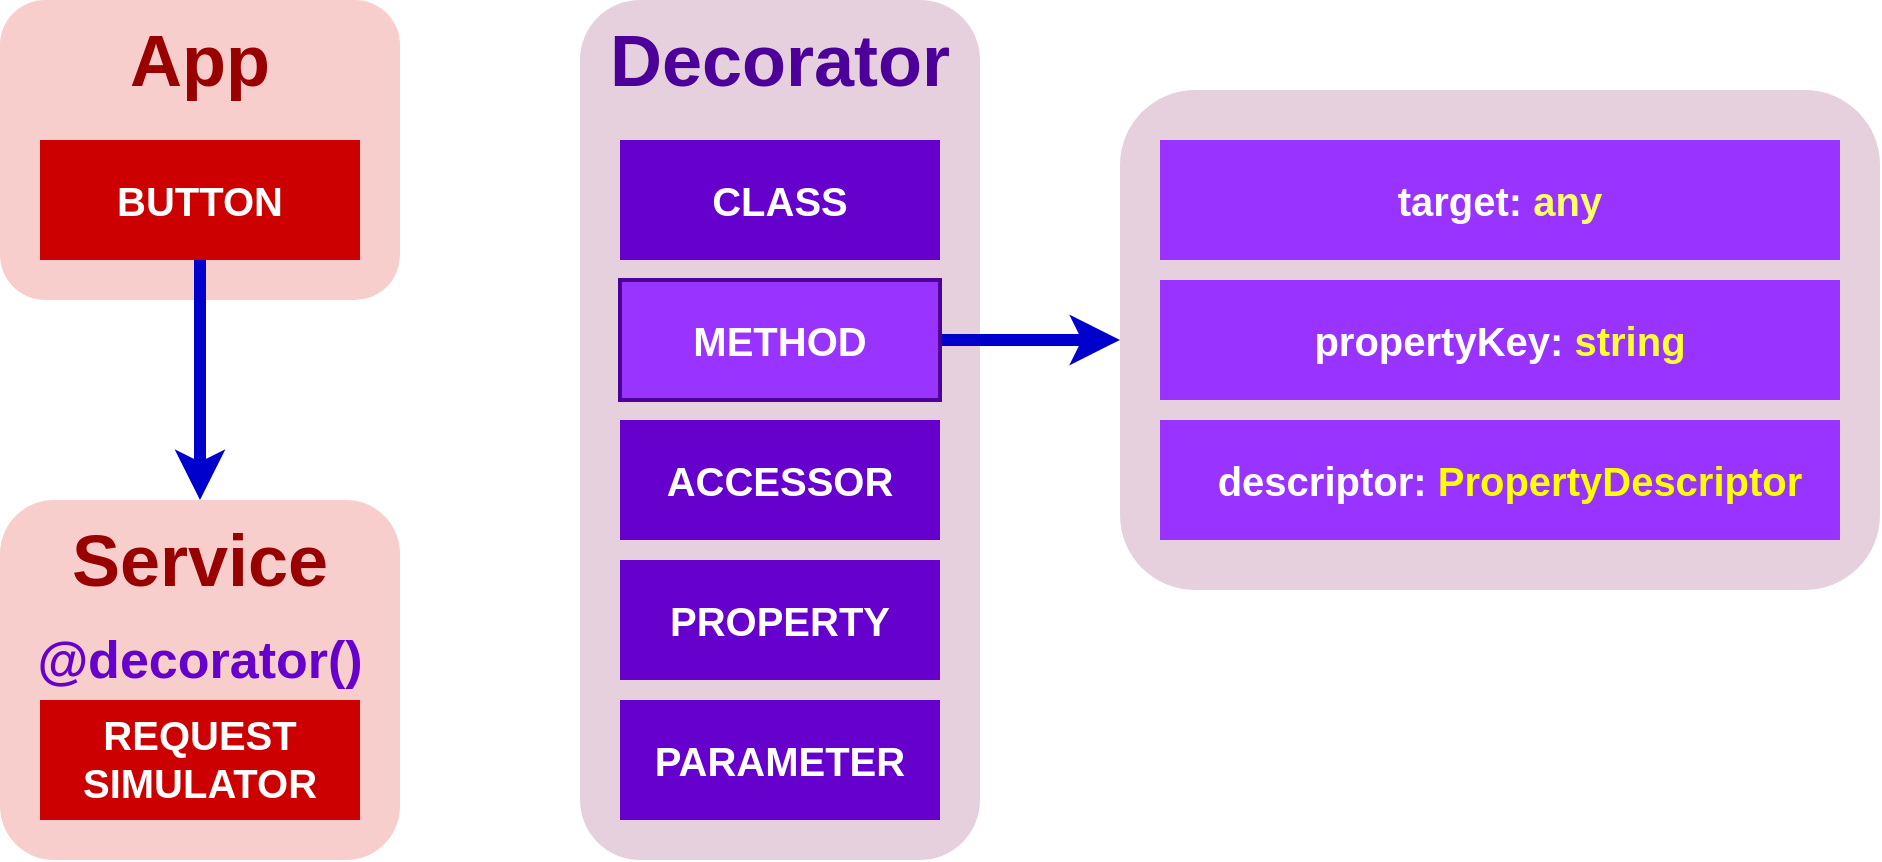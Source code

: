 <mxfile version="12.6.1" type="github"><diagram id="sO36raq91bjy5h9P1xpZ" name="Page-1"><mxGraphModel dx="2031" dy="1064" grid="1" gridSize="10" guides="1" tooltips="1" connect="1" arrows="1" fold="1" page="1" pageScale="1" pageWidth="200" pageHeight="480" math="0" shadow="0"><root><mxCell id="0"/><mxCell id="1" parent="0"/><mxCell id="BauCMiFZdPWKUFdua5FQ-1" value="" style="rounded=1;whiteSpace=wrap;html=1;fillColor=#f8cecc;strokeColor=none;" vertex="1" parent="1"><mxGeometry x="20" y="20" width="200" height="150" as="geometry"/></mxCell><mxCell id="BauCMiFZdPWKUFdua5FQ-2" value="&lt;b&gt;&lt;font style=&quot;font-size: 36px&quot; color=&quot;#990000&quot;&gt;App&lt;/font&gt;&lt;/b&gt;" style="text;html=1;strokeColor=none;fillColor=none;align=center;verticalAlign=middle;whiteSpace=wrap;rounded=0;" vertex="1" parent="1"><mxGeometry x="100" y="40" width="40" height="20" as="geometry"/></mxCell><mxCell id="BauCMiFZdPWKUFdua5FQ-13" style="edgeStyle=orthogonalEdgeStyle;rounded=0;orthogonalLoop=1;jettySize=auto;html=1;exitX=0.5;exitY=1;exitDx=0;exitDy=0;entryX=0.5;entryY=0;entryDx=0;entryDy=0;strokeWidth=6;strokeColor=#0000CC;" edge="1" parent="1" source="BauCMiFZdPWKUFdua5FQ-6" target="BauCMiFZdPWKUFdua5FQ-9"><mxGeometry relative="1" as="geometry"/></mxCell><mxCell id="BauCMiFZdPWKUFdua5FQ-6" value="" style="rounded=0;whiteSpace=wrap;html=1;fillColor=#CC0000;strokeColor=none;" vertex="1" parent="1"><mxGeometry x="40" y="90" width="160" height="60" as="geometry"/></mxCell><mxCell id="BauCMiFZdPWKUFdua5FQ-8" value="&lt;font style=&quot;font-size: 20px&quot; color=&quot;#ffffff&quot;&gt;&lt;b&gt;BUTTON&lt;/b&gt;&lt;/font&gt;" style="text;html=1;strokeColor=none;fillColor=none;align=center;verticalAlign=middle;whiteSpace=wrap;rounded=0;" vertex="1" parent="1"><mxGeometry x="60" y="110" width="120" height="20" as="geometry"/></mxCell><mxCell id="BauCMiFZdPWKUFdua5FQ-9" value="" style="rounded=1;whiteSpace=wrap;html=1;fillColor=#f8cecc;strokeColor=none;" vertex="1" parent="1"><mxGeometry x="20" y="270" width="200" height="180" as="geometry"/></mxCell><mxCell id="BauCMiFZdPWKUFdua5FQ-10" value="&lt;b&gt;&lt;font style=&quot;font-size: 36px&quot; color=&quot;#990000&quot;&gt;Service&lt;/font&gt;&lt;/b&gt;" style="text;html=1;strokeColor=none;fillColor=none;align=center;verticalAlign=middle;whiteSpace=wrap;rounded=0;" vertex="1" parent="1"><mxGeometry x="100" y="290" width="40" height="20" as="geometry"/></mxCell><mxCell id="BauCMiFZdPWKUFdua5FQ-11" value="" style="rounded=0;whiteSpace=wrap;html=1;fillColor=#CC0000;strokeColor=none;" vertex="1" parent="1"><mxGeometry x="40" y="370" width="160" height="60" as="geometry"/></mxCell><mxCell id="BauCMiFZdPWKUFdua5FQ-12" value="&lt;font style=&quot;font-size: 20px&quot; color=&quot;#ffffff&quot;&gt;&lt;b&gt;REQUEST SIMULATOR&lt;/b&gt;&lt;/font&gt;" style="text;html=1;strokeColor=none;fillColor=none;align=center;verticalAlign=middle;whiteSpace=wrap;rounded=0;" vertex="1" parent="1"><mxGeometry x="60" y="389" width="120" height="20" as="geometry"/></mxCell><mxCell id="BauCMiFZdPWKUFdua5FQ-16" value="&lt;b&gt;&lt;font color=&quot;#6600cc&quot; style=&quot;line-height: 90% ; font-size: 26px&quot;&gt;@decorator()&lt;/font&gt;&lt;/b&gt;" style="text;html=1;strokeColor=none;fillColor=none;align=center;verticalAlign=middle;whiteSpace=wrap;rounded=0;" vertex="1" parent="1"><mxGeometry x="100" y="340" width="40" height="20" as="geometry"/></mxCell><mxCell id="BauCMiFZdPWKUFdua5FQ-19" value="" style="rounded=1;whiteSpace=wrap;html=1;fillColor=#E6D0DE;strokeColor=none;" vertex="1" parent="1"><mxGeometry x="310" y="20" width="200" height="430" as="geometry"/></mxCell><mxCell id="BauCMiFZdPWKUFdua5FQ-20" value="&lt;b&gt;&lt;font style=&quot;font-size: 36px&quot; color=&quot;#4c0099&quot;&gt;Decorator&lt;/font&gt;&lt;/b&gt;" style="text;html=1;strokeColor=none;fillColor=none;align=center;verticalAlign=middle;whiteSpace=wrap;rounded=0;" vertex="1" parent="1"><mxGeometry x="390" y="40" width="40" height="20" as="geometry"/></mxCell><mxCell id="BauCMiFZdPWKUFdua5FQ-21" value="" style="rounded=0;whiteSpace=wrap;html=1;fillColor=#6600CC;strokeColor=none;" vertex="1" parent="1"><mxGeometry x="330" y="90" width="160" height="60" as="geometry"/></mxCell><mxCell id="BauCMiFZdPWKUFdua5FQ-22" value="&lt;font color=&quot;#ffffff&quot;&gt;&lt;span style=&quot;font-size: 20px&quot;&gt;&lt;b&gt;CLASS&lt;/b&gt;&lt;/span&gt;&lt;/font&gt;" style="text;html=1;strokeColor=none;fillColor=none;align=center;verticalAlign=middle;whiteSpace=wrap;rounded=0;" vertex="1" parent="1"><mxGeometry x="350" y="110" width="120" height="20" as="geometry"/></mxCell><mxCell id="BauCMiFZdPWKUFdua5FQ-35" style="edgeStyle=orthogonalEdgeStyle;rounded=0;orthogonalLoop=1;jettySize=auto;html=1;exitX=1;exitY=0.5;exitDx=0;exitDy=0;strokeColor=#0000CC;strokeWidth=6;" edge="1" parent="1" source="BauCMiFZdPWKUFdua5FQ-27"><mxGeometry relative="1" as="geometry"><mxPoint x="580" y="190" as="targetPoint"/></mxGeometry></mxCell><mxCell id="BauCMiFZdPWKUFdua5FQ-27" value="" style="rounded=0;whiteSpace=wrap;html=1;fillColor=#9933FF;strokeColor=#4C0099;strokeWidth=2;" vertex="1" parent="1"><mxGeometry x="330" y="160" width="160" height="60" as="geometry"/></mxCell><mxCell id="BauCMiFZdPWKUFdua5FQ-28" value="&lt;font style=&quot;font-size: 20px&quot; color=&quot;#ffffff&quot;&gt;&lt;b&gt;METHOD&lt;/b&gt;&lt;/font&gt;" style="text;html=1;strokeColor=none;fillColor=none;align=center;verticalAlign=middle;whiteSpace=wrap;rounded=0;" vertex="1" parent="1"><mxGeometry x="350" y="180" width="120" height="20" as="geometry"/></mxCell><mxCell id="BauCMiFZdPWKUFdua5FQ-29" value="" style="rounded=0;whiteSpace=wrap;html=1;fillColor=#6600CC;strokeColor=none;" vertex="1" parent="1"><mxGeometry x="330" y="230" width="160" height="60" as="geometry"/></mxCell><mxCell id="BauCMiFZdPWKUFdua5FQ-30" value="&lt;font style=&quot;font-size: 20px&quot; color=&quot;#ffffff&quot;&gt;&lt;b&gt;ACCESSOR&lt;/b&gt;&lt;/font&gt;" style="text;html=1;strokeColor=none;fillColor=none;align=center;verticalAlign=middle;whiteSpace=wrap;rounded=0;" vertex="1" parent="1"><mxGeometry x="350" y="250" width="120" height="20" as="geometry"/></mxCell><mxCell id="BauCMiFZdPWKUFdua5FQ-31" value="" style="rounded=0;whiteSpace=wrap;html=1;fillColor=#6600CC;strokeColor=none;" vertex="1" parent="1"><mxGeometry x="330" y="300" width="160" height="60" as="geometry"/></mxCell><mxCell id="BauCMiFZdPWKUFdua5FQ-32" value="&lt;font style=&quot;font-size: 20px&quot; color=&quot;#ffffff&quot;&gt;&lt;b&gt;PROPERTY&lt;/b&gt;&lt;/font&gt;" style="text;html=1;strokeColor=none;fillColor=none;align=center;verticalAlign=middle;whiteSpace=wrap;rounded=0;" vertex="1" parent="1"><mxGeometry x="350" y="320" width="120" height="20" as="geometry"/></mxCell><mxCell id="BauCMiFZdPWKUFdua5FQ-33" value="" style="rounded=0;whiteSpace=wrap;html=1;fillColor=#6600CC;strokeColor=none;" vertex="1" parent="1"><mxGeometry x="330" y="370" width="160" height="60" as="geometry"/></mxCell><mxCell id="BauCMiFZdPWKUFdua5FQ-34" value="&lt;font style=&quot;font-size: 20px&quot; color=&quot;#ffffff&quot;&gt;&lt;b&gt;PARAMETER&lt;/b&gt;&lt;/font&gt;" style="text;html=1;strokeColor=none;fillColor=none;align=center;verticalAlign=middle;whiteSpace=wrap;rounded=0;" vertex="1" parent="1"><mxGeometry x="350" y="390" width="120" height="20" as="geometry"/></mxCell><mxCell id="BauCMiFZdPWKUFdua5FQ-36" value="" style="rounded=1;whiteSpace=wrap;html=1;fillColor=#E6D0DE;strokeColor=none;" vertex="1" parent="1"><mxGeometry x="580" y="65" width="380" height="250" as="geometry"/></mxCell><mxCell id="BauCMiFZdPWKUFdua5FQ-38" value="" style="rounded=0;whiteSpace=wrap;html=1;fillColor=#9933FF;strokeColor=none;" vertex="1" parent="1"><mxGeometry x="600" y="90" width="340" height="60" as="geometry"/></mxCell><mxCell id="BauCMiFZdPWKUFdua5FQ-39" value="&lt;span style=&quot;font-size: 20px&quot;&gt;&lt;b&gt;&lt;font color=&quot;#ffffff&quot;&gt;target: &lt;/font&gt;&lt;font color=&quot;#ffff66&quot;&gt;any&lt;/font&gt;&lt;/b&gt;&lt;/span&gt;" style="text;html=1;strokeColor=none;fillColor=none;align=center;verticalAlign=middle;whiteSpace=wrap;rounded=0;" vertex="1" parent="1"><mxGeometry x="620" y="110" width="300" height="20" as="geometry"/></mxCell><mxCell id="BauCMiFZdPWKUFdua5FQ-42" value="" style="rounded=0;whiteSpace=wrap;html=1;fillColor=#9933FF;strokeColor=none;" vertex="1" parent="1"><mxGeometry x="600" y="160" width="340" height="60" as="geometry"/></mxCell><mxCell id="BauCMiFZdPWKUFdua5FQ-43" value="&lt;span style=&quot;font-size: 20px&quot;&gt;&lt;b&gt;&lt;font color=&quot;#ffffff&quot;&gt;propertyKey: &lt;/font&gt;&lt;font color=&quot;#ffff33&quot;&gt;string&lt;/font&gt;&lt;/b&gt;&lt;/span&gt;" style="text;html=1;strokeColor=none;fillColor=none;align=center;verticalAlign=middle;whiteSpace=wrap;rounded=0;" vertex="1" parent="1"><mxGeometry x="620" y="180" width="300" height="20" as="geometry"/></mxCell><mxCell id="BauCMiFZdPWKUFdua5FQ-44" value="" style="rounded=0;whiteSpace=wrap;html=1;fillColor=#9933FF;strokeColor=none;" vertex="1" parent="1"><mxGeometry x="600" y="230" width="340" height="60" as="geometry"/></mxCell><mxCell id="BauCMiFZdPWKUFdua5FQ-45" value="&lt;font style=&quot;font-size: 20px&quot;&gt;&lt;b&gt;&lt;font color=&quot;#ffffff&quot;&gt;descriptor: &lt;/font&gt;&lt;font color=&quot;#ffff00&quot;&gt;PropertyDescriptor&lt;/font&gt;&lt;/b&gt;&lt;/font&gt;" style="text;html=1;strokeColor=none;fillColor=none;align=center;verticalAlign=middle;whiteSpace=wrap;rounded=0;" vertex="1" parent="1"><mxGeometry x="620" y="250" width="310" height="20" as="geometry"/></mxCell></root></mxGraphModel></diagram></mxfile>